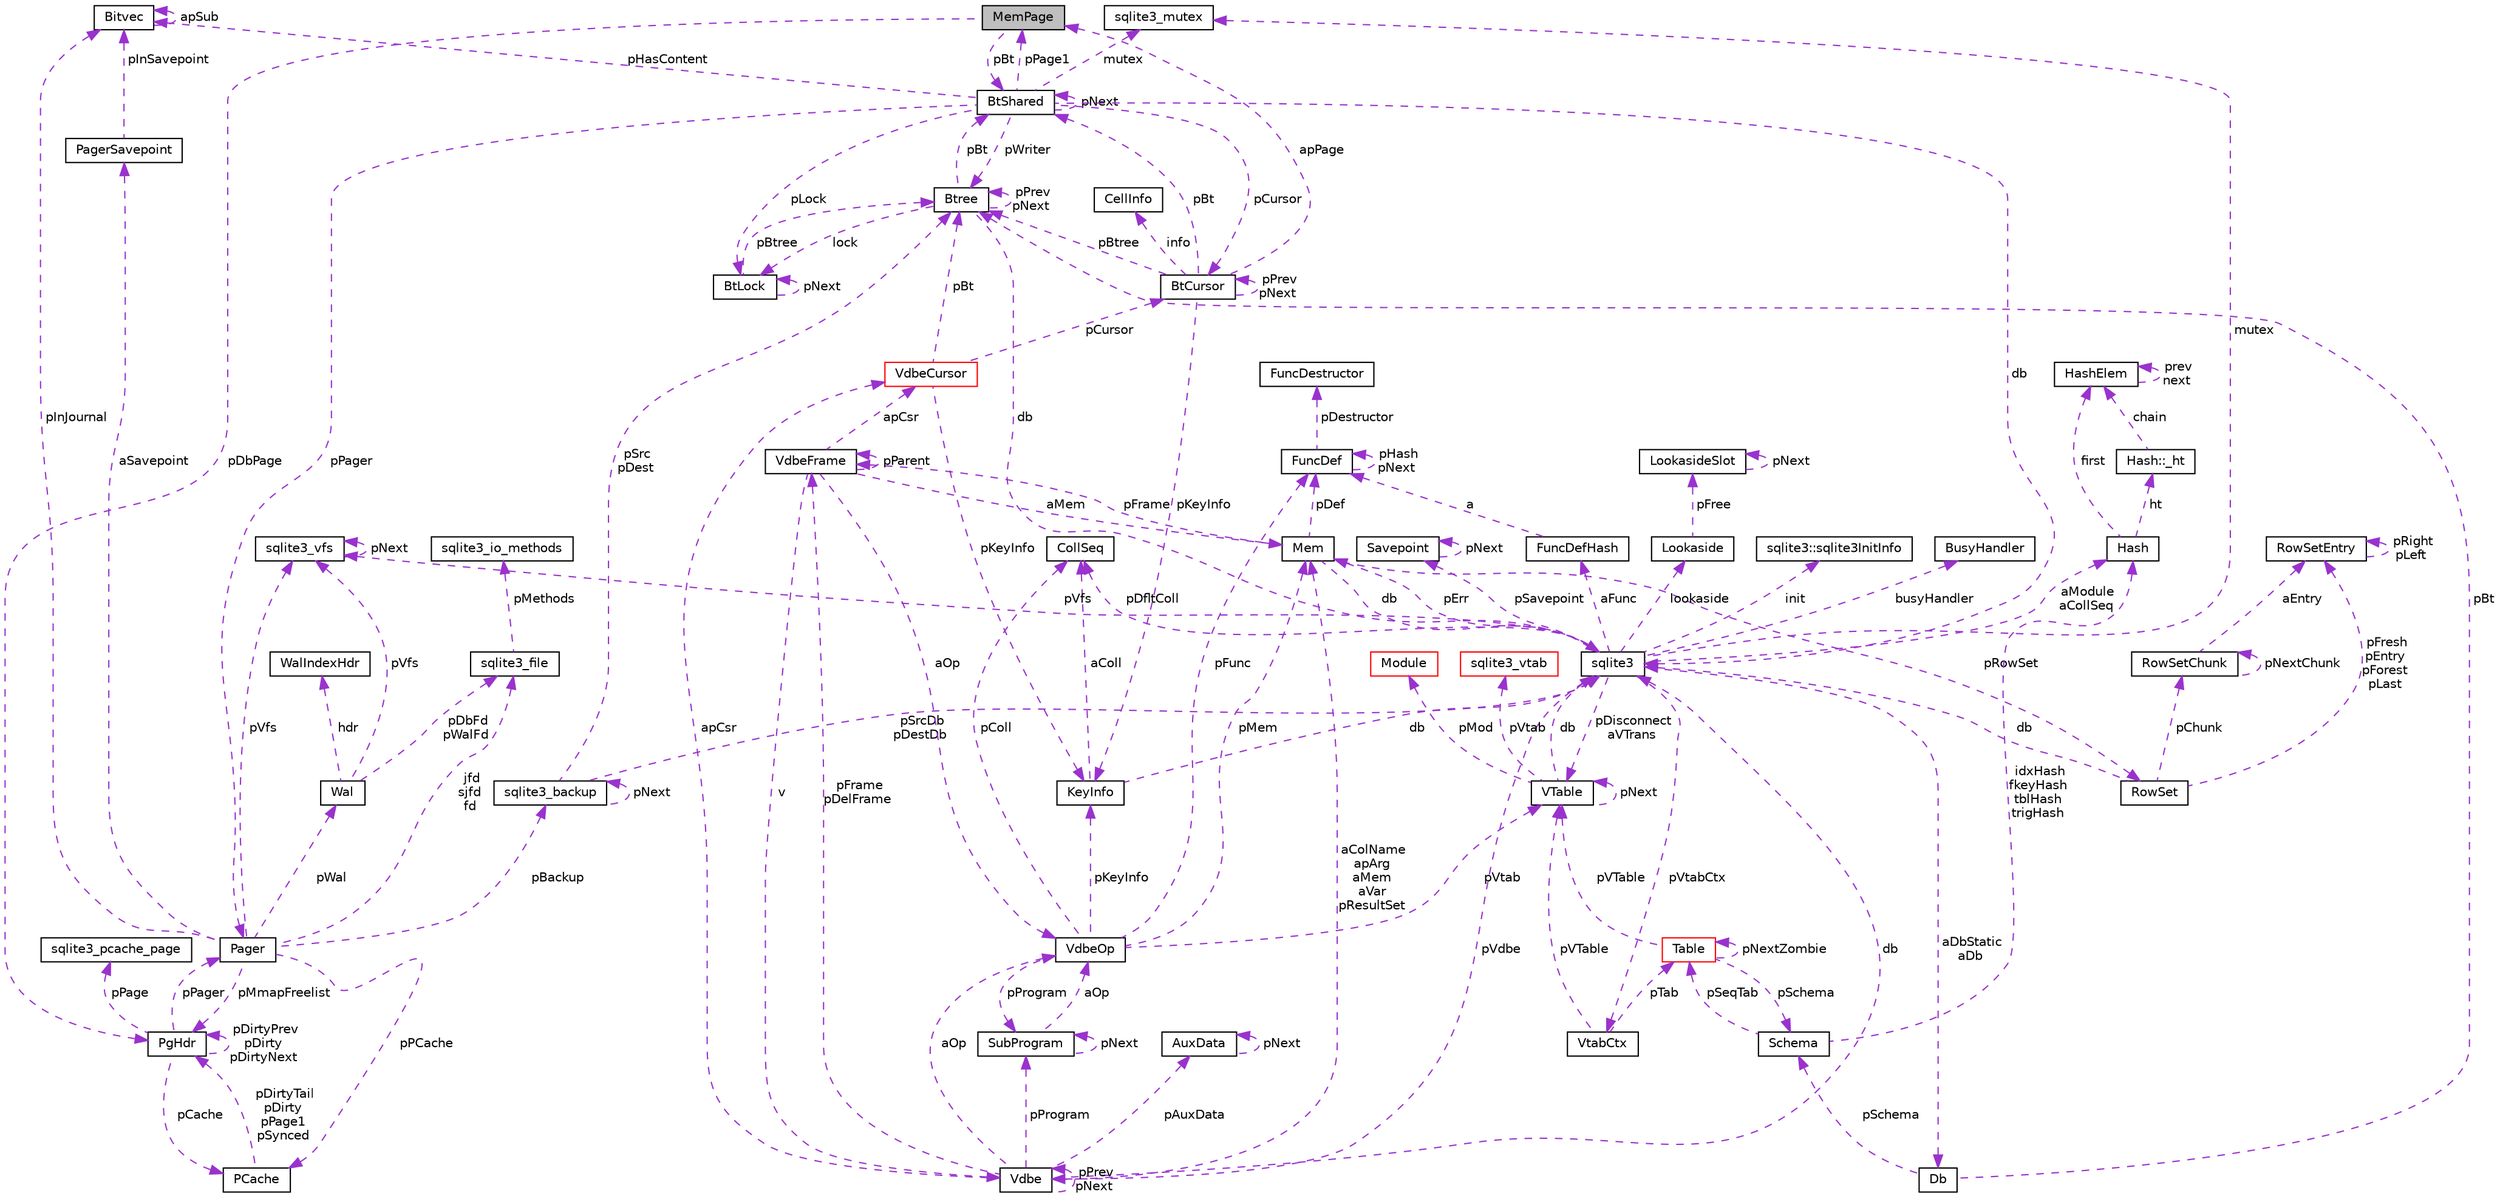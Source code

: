 digraph G
{
 // INTERACTIVE_SVG=YES
  edge [fontname="Helvetica",fontsize="10",labelfontname="Helvetica",labelfontsize="10"];
  node [fontname="Helvetica",fontsize="10",shape=record];
  Node1 [label="MemPage",height=0.2,width=0.4,color="black", fillcolor="grey75", style="filled" fontcolor="black"];
  Node2 -> Node1 [dir="back",color="darkorchid3",fontsize="10",style="dashed",label=" pBt" ,fontname="Helvetica"];
  Node2 [label="BtShared",height=0.2,width=0.4,color="black", fillcolor="white", style="filled",URL="$d3/d1f/struct_bt_shared.html"];
  Node3 -> Node2 [dir="back",color="darkorchid3",fontsize="10",style="dashed",label=" pCursor" ,fontname="Helvetica"];
  Node3 [label="BtCursor",height=0.2,width=0.4,color="black", fillcolor="white", style="filled",URL="$db/d2c/struct_bt_cursor.html"];
  Node3 -> Node3 [dir="back",color="darkorchid3",fontsize="10",style="dashed",label=" pPrev\npNext" ,fontname="Helvetica"];
  Node4 -> Node3 [dir="back",color="darkorchid3",fontsize="10",style="dashed",label=" info" ,fontname="Helvetica"];
  Node4 [label="CellInfo",height=0.2,width=0.4,color="black", fillcolor="white", style="filled",URL="$de/dbe/struct_cell_info.html"];
  Node2 -> Node3 [dir="back",color="darkorchid3",fontsize="10",style="dashed",label=" pBt" ,fontname="Helvetica"];
  Node1 -> Node3 [dir="back",color="darkorchid3",fontsize="10",style="dashed",label=" apPage" ,fontname="Helvetica"];
  Node5 -> Node3 [dir="back",color="darkorchid3",fontsize="10",style="dashed",label=" pKeyInfo" ,fontname="Helvetica"];
  Node5 [label="KeyInfo",height=0.2,width=0.4,color="black", fillcolor="white", style="filled",URL="$dc/d2f/struct_key_info.html"];
  Node6 -> Node5 [dir="back",color="darkorchid3",fontsize="10",style="dashed",label=" db" ,fontname="Helvetica"];
  Node6 [label="sqlite3",height=0.2,width=0.4,color="black", fillcolor="white", style="filled",URL="$d9/dcd/structsqlite3.html"];
  Node7 -> Node6 [dir="back",color="darkorchid3",fontsize="10",style="dashed",label=" pErr" ,fontname="Helvetica"];
  Node7 [label="Mem",height=0.2,width=0.4,color="black", fillcolor="white", style="filled",URL="$df/d48/struct_mem.html"];
  Node6 -> Node7 [dir="back",color="darkorchid3",fontsize="10",style="dashed",label=" db" ,fontname="Helvetica"];
  Node8 -> Node7 [dir="back",color="darkorchid3",fontsize="10",style="dashed",label=" pFrame" ,fontname="Helvetica"];
  Node8 [label="VdbeFrame",height=0.2,width=0.4,color="black", fillcolor="white", style="filled",URL="$de/d74/struct_vdbe_frame.html"];
  Node7 -> Node8 [dir="back",color="darkorchid3",fontsize="10",style="dashed",label=" aMem" ,fontname="Helvetica"];
  Node9 -> Node8 [dir="back",color="darkorchid3",fontsize="10",style="dashed",label=" v" ,fontname="Helvetica"];
  Node9 [label="Vdbe",height=0.2,width=0.4,color="black", fillcolor="white", style="filled",URL="$db/df8/struct_vdbe.html"];
  Node9 -> Node9 [dir="back",color="darkorchid3",fontsize="10",style="dashed",label=" pPrev\npNext" ,fontname="Helvetica"];
  Node7 -> Node9 [dir="back",color="darkorchid3",fontsize="10",style="dashed",label=" aColName\napArg\naMem\naVar\npResultSet" ,fontname="Helvetica"];
  Node6 -> Node9 [dir="back",color="darkorchid3",fontsize="10",style="dashed",label=" db" ,fontname="Helvetica"];
  Node8 -> Node9 [dir="back",color="darkorchid3",fontsize="10",style="dashed",label=" pFrame\npDelFrame" ,fontname="Helvetica"];
  Node10 -> Node9 [dir="back",color="darkorchid3",fontsize="10",style="dashed",label=" pAuxData" ,fontname="Helvetica"];
  Node10 [label="AuxData",height=0.2,width=0.4,color="black", fillcolor="white", style="filled",URL="$d5/d59/struct_aux_data.html"];
  Node10 -> Node10 [dir="back",color="darkorchid3",fontsize="10",style="dashed",label=" pNext" ,fontname="Helvetica"];
  Node11 -> Node9 [dir="back",color="darkorchid3",fontsize="10",style="dashed",label=" pProgram" ,fontname="Helvetica"];
  Node11 [label="SubProgram",height=0.2,width=0.4,color="black", fillcolor="white", style="filled",URL="$d4/d16/struct_sub_program.html"];
  Node11 -> Node11 [dir="back",color="darkorchid3",fontsize="10",style="dashed",label=" pNext" ,fontname="Helvetica"];
  Node12 -> Node11 [dir="back",color="darkorchid3",fontsize="10",style="dashed",label=" aOp" ,fontname="Helvetica"];
  Node12 [label="VdbeOp",height=0.2,width=0.4,color="black", fillcolor="white", style="filled",URL="$d2/dd9/struct_vdbe_op.html"];
  Node7 -> Node12 [dir="back",color="darkorchid3",fontsize="10",style="dashed",label=" pMem" ,fontname="Helvetica"];
  Node13 -> Node12 [dir="back",color="darkorchid3",fontsize="10",style="dashed",label=" pColl" ,fontname="Helvetica"];
  Node13 [label="CollSeq",height=0.2,width=0.4,color="black", fillcolor="white", style="filled",URL="$d0/d7d/struct_coll_seq.html"];
  Node14 -> Node12 [dir="back",color="darkorchid3",fontsize="10",style="dashed",label=" pVtab" ,fontname="Helvetica"];
  Node14 [label="VTable",height=0.2,width=0.4,color="black", fillcolor="white", style="filled",URL="$db/d7e/struct_v_table.html"];
  Node6 -> Node14 [dir="back",color="darkorchid3",fontsize="10",style="dashed",label=" db" ,fontname="Helvetica"];
  Node14 -> Node14 [dir="back",color="darkorchid3",fontsize="10",style="dashed",label=" pNext" ,fontname="Helvetica"];
  Node15 -> Node14 [dir="back",color="darkorchid3",fontsize="10",style="dashed",label=" pMod" ,fontname="Helvetica"];
  Node15 [label="Module",height=0.2,width=0.4,color="red", fillcolor="white", style="filled",URL="$d0/d3b/struct_module.html"];
  Node16 -> Node14 [dir="back",color="darkorchid3",fontsize="10",style="dashed",label=" pVtab" ,fontname="Helvetica"];
  Node16 [label="sqlite3_vtab",height=0.2,width=0.4,color="red", fillcolor="white", style="filled",URL="$d3/d12/structsqlite3__vtab.html"];
  Node11 -> Node12 [dir="back",color="darkorchid3",fontsize="10",style="dashed",label=" pProgram" ,fontname="Helvetica"];
  Node5 -> Node12 [dir="back",color="darkorchid3",fontsize="10",style="dashed",label=" pKeyInfo" ,fontname="Helvetica"];
  Node17 -> Node12 [dir="back",color="darkorchid3",fontsize="10",style="dashed",label=" pFunc" ,fontname="Helvetica"];
  Node17 [label="FuncDef",height=0.2,width=0.4,color="black", fillcolor="white", style="filled",URL="$df/d38/struct_func_def.html"];
  Node18 -> Node17 [dir="back",color="darkorchid3",fontsize="10",style="dashed",label=" pDestructor" ,fontname="Helvetica"];
  Node18 [label="FuncDestructor",height=0.2,width=0.4,color="black", fillcolor="white", style="filled",URL="$d5/da4/struct_func_destructor.html"];
  Node17 -> Node17 [dir="back",color="darkorchid3",fontsize="10",style="dashed",label=" pHash\npNext" ,fontname="Helvetica"];
  Node19 -> Node9 [dir="back",color="darkorchid3",fontsize="10",style="dashed",label=" apCsr" ,fontname="Helvetica"];
  Node19 [label="VdbeCursor",height=0.2,width=0.4,color="red", fillcolor="white", style="filled",URL="$d5/dd1/struct_vdbe_cursor.html"];
  Node3 -> Node19 [dir="back",color="darkorchid3",fontsize="10",style="dashed",label=" pCursor" ,fontname="Helvetica"];
  Node5 -> Node19 [dir="back",color="darkorchid3",fontsize="10",style="dashed",label=" pKeyInfo" ,fontname="Helvetica"];
  Node20 -> Node19 [dir="back",color="darkorchid3",fontsize="10",style="dashed",label=" pBt" ,fontname="Helvetica"];
  Node20 [label="Btree",height=0.2,width=0.4,color="black", fillcolor="white", style="filled",URL="$d9/d90/struct_btree.html"];
  Node2 -> Node20 [dir="back",color="darkorchid3",fontsize="10",style="dashed",label=" pBt" ,fontname="Helvetica"];
  Node6 -> Node20 [dir="back",color="darkorchid3",fontsize="10",style="dashed",label=" db" ,fontname="Helvetica"];
  Node21 -> Node20 [dir="back",color="darkorchid3",fontsize="10",style="dashed",label=" lock" ,fontname="Helvetica"];
  Node21 [label="BtLock",height=0.2,width=0.4,color="black", fillcolor="white", style="filled",URL="$d1/d28/struct_bt_lock.html"];
  Node21 -> Node21 [dir="back",color="darkorchid3",fontsize="10",style="dashed",label=" pNext" ,fontname="Helvetica"];
  Node20 -> Node21 [dir="back",color="darkorchid3",fontsize="10",style="dashed",label=" pBtree" ,fontname="Helvetica"];
  Node20 -> Node20 [dir="back",color="darkorchid3",fontsize="10",style="dashed",label=" pPrev\npNext" ,fontname="Helvetica"];
  Node12 -> Node9 [dir="back",color="darkorchid3",fontsize="10",style="dashed",label=" aOp" ,fontname="Helvetica"];
  Node8 -> Node8 [dir="back",color="darkorchid3",fontsize="10",style="dashed",label=" pParent" ,fontname="Helvetica"];
  Node19 -> Node8 [dir="back",color="darkorchid3",fontsize="10",style="dashed",label=" apCsr" ,fontname="Helvetica"];
  Node12 -> Node8 [dir="back",color="darkorchid3",fontsize="10",style="dashed",label=" aOp" ,fontname="Helvetica"];
  Node22 -> Node7 [dir="back",color="darkorchid3",fontsize="10",style="dashed",label=" pRowSet" ,fontname="Helvetica"];
  Node22 [label="RowSet",height=0.2,width=0.4,color="black", fillcolor="white", style="filled",URL="$d5/d67/struct_row_set.html"];
  Node6 -> Node22 [dir="back",color="darkorchid3",fontsize="10",style="dashed",label=" db" ,fontname="Helvetica"];
  Node23 -> Node22 [dir="back",color="darkorchid3",fontsize="10",style="dashed",label=" pChunk" ,fontname="Helvetica"];
  Node23 [label="RowSetChunk",height=0.2,width=0.4,color="black", fillcolor="white", style="filled",URL="$d0/dd7/struct_row_set_chunk.html"];
  Node23 -> Node23 [dir="back",color="darkorchid3",fontsize="10",style="dashed",label=" pNextChunk" ,fontname="Helvetica"];
  Node24 -> Node23 [dir="back",color="darkorchid3",fontsize="10",style="dashed",label=" aEntry" ,fontname="Helvetica"];
  Node24 [label="RowSetEntry",height=0.2,width=0.4,color="black", fillcolor="white", style="filled",URL="$da/d66/struct_row_set_entry.html"];
  Node24 -> Node24 [dir="back",color="darkorchid3",fontsize="10",style="dashed",label=" pRight\npLeft" ,fontname="Helvetica"];
  Node24 -> Node22 [dir="back",color="darkorchid3",fontsize="10",style="dashed",label=" pFresh\npEntry\npForest\npLast" ,fontname="Helvetica"];
  Node17 -> Node7 [dir="back",color="darkorchid3",fontsize="10",style="dashed",label=" pDef" ,fontname="Helvetica"];
  Node9 -> Node6 [dir="back",color="darkorchid3",fontsize="10",style="dashed",label=" pVdbe" ,fontname="Helvetica"];
  Node25 -> Node6 [dir="back",color="darkorchid3",fontsize="10",style="dashed",label=" pSavepoint" ,fontname="Helvetica"];
  Node25 [label="Savepoint",height=0.2,width=0.4,color="black", fillcolor="white", style="filled",URL="$db/dde/struct_savepoint.html"];
  Node25 -> Node25 [dir="back",color="darkorchid3",fontsize="10",style="dashed",label=" pNext" ,fontname="Helvetica"];
  Node26 -> Node6 [dir="back",color="darkorchid3",fontsize="10",style="dashed",label=" aFunc" ,fontname="Helvetica"];
  Node26 [label="FuncDefHash",height=0.2,width=0.4,color="black", fillcolor="white", style="filled",URL="$db/dfc/struct_func_def_hash.html"];
  Node17 -> Node26 [dir="back",color="darkorchid3",fontsize="10",style="dashed",label=" a" ,fontname="Helvetica"];
  Node27 -> Node6 [dir="back",color="darkorchid3",fontsize="10",style="dashed",label=" lookaside" ,fontname="Helvetica"];
  Node27 [label="Lookaside",height=0.2,width=0.4,color="black", fillcolor="white", style="filled",URL="$d4/d8a/struct_lookaside.html"];
  Node28 -> Node27 [dir="back",color="darkorchid3",fontsize="10",style="dashed",label=" pFree" ,fontname="Helvetica"];
  Node28 [label="LookasideSlot",height=0.2,width=0.4,color="black", fillcolor="white", style="filled",URL="$dd/d17/struct_lookaside_slot.html"];
  Node28 -> Node28 [dir="back",color="darkorchid3",fontsize="10",style="dashed",label=" pNext" ,fontname="Helvetica"];
  Node29 -> Node6 [dir="back",color="darkorchid3",fontsize="10",style="dashed",label=" mutex" ,fontname="Helvetica"];
  Node29 [label="sqlite3_mutex",height=0.2,width=0.4,color="black", fillcolor="white", style="filled",URL="$d5/d3c/structsqlite3__mutex.html"];
  Node30 -> Node6 [dir="back",color="darkorchid3",fontsize="10",style="dashed",label=" pVfs" ,fontname="Helvetica"];
  Node30 [label="sqlite3_vfs",height=0.2,width=0.4,color="black", fillcolor="white", style="filled",URL="$d3/d36/structsqlite3__vfs.html"];
  Node30 -> Node30 [dir="back",color="darkorchid3",fontsize="10",style="dashed",label=" pNext" ,fontname="Helvetica"];
  Node31 -> Node6 [dir="back",color="darkorchid3",fontsize="10",style="dashed",label=" init" ,fontname="Helvetica"];
  Node31 [label="sqlite3::sqlite3InitInfo",height=0.2,width=0.4,color="black", fillcolor="white", style="filled",URL="$d7/d84/structsqlite3_1_1sqlite3_init_info.html"];
  Node32 -> Node6 [dir="back",color="darkorchid3",fontsize="10",style="dashed",label=" busyHandler" ,fontname="Helvetica"];
  Node32 [label="BusyHandler",height=0.2,width=0.4,color="black", fillcolor="white", style="filled",URL="$d4/d89/struct_busy_handler.html"];
  Node33 -> Node6 [dir="back",color="darkorchid3",fontsize="10",style="dashed",label=" pVtabCtx" ,fontname="Helvetica"];
  Node33 [label="VtabCtx",height=0.2,width=0.4,color="black", fillcolor="white", style="filled",URL="$de/dae/struct_vtab_ctx.html"];
  Node14 -> Node33 [dir="back",color="darkorchid3",fontsize="10",style="dashed",label=" pVTable" ,fontname="Helvetica"];
  Node34 -> Node33 [dir="back",color="darkorchid3",fontsize="10",style="dashed",label=" pTab" ,fontname="Helvetica"];
  Node34 [label="Table",height=0.2,width=0.4,color="red", fillcolor="white", style="filled",URL="$d5/d0d/struct_table.html"];
  Node35 -> Node34 [dir="back",color="darkorchid3",fontsize="10",style="dashed",label=" pSchema" ,fontname="Helvetica"];
  Node35 [label="Schema",height=0.2,width=0.4,color="black", fillcolor="white", style="filled",URL="$df/d15/struct_schema.html"];
  Node34 -> Node35 [dir="back",color="darkorchid3",fontsize="10",style="dashed",label=" pSeqTab" ,fontname="Helvetica"];
  Node36 -> Node35 [dir="back",color="darkorchid3",fontsize="10",style="dashed",label=" idxHash\nfkeyHash\ntblHash\ntrigHash" ,fontname="Helvetica"];
  Node36 [label="Hash",height=0.2,width=0.4,color="black", fillcolor="white", style="filled",URL="$d2/d7a/struct_hash.html"];
  Node37 -> Node36 [dir="back",color="darkorchid3",fontsize="10",style="dashed",label=" ht" ,fontname="Helvetica"];
  Node37 [label="Hash::_ht",height=0.2,width=0.4,color="black", fillcolor="white", style="filled",URL="$dd/d00/struct_hash_1_1__ht.html"];
  Node38 -> Node37 [dir="back",color="darkorchid3",fontsize="10",style="dashed",label=" chain" ,fontname="Helvetica"];
  Node38 [label="HashElem",height=0.2,width=0.4,color="black", fillcolor="white", style="filled",URL="$df/d01/struct_hash_elem.html"];
  Node38 -> Node38 [dir="back",color="darkorchid3",fontsize="10",style="dashed",label=" prev\nnext" ,fontname="Helvetica"];
  Node38 -> Node36 [dir="back",color="darkorchid3",fontsize="10",style="dashed",label=" first" ,fontname="Helvetica"];
  Node14 -> Node34 [dir="back",color="darkorchid3",fontsize="10",style="dashed",label=" pVTable" ,fontname="Helvetica"];
  Node34 -> Node34 [dir="back",color="darkorchid3",fontsize="10",style="dashed",label=" pNextZombie" ,fontname="Helvetica"];
  Node13 -> Node6 [dir="back",color="darkorchid3",fontsize="10",style="dashed",label=" pDfltColl" ,fontname="Helvetica"];
  Node14 -> Node6 [dir="back",color="darkorchid3",fontsize="10",style="dashed",label=" pDisconnect\naVTrans" ,fontname="Helvetica"];
  Node39 -> Node6 [dir="back",color="darkorchid3",fontsize="10",style="dashed",label=" aDbStatic\naDb" ,fontname="Helvetica"];
  Node39 [label="Db",height=0.2,width=0.4,color="black", fillcolor="white", style="filled",URL="$db/dd1/struct_db.html"];
  Node35 -> Node39 [dir="back",color="darkorchid3",fontsize="10",style="dashed",label=" pSchema" ,fontname="Helvetica"];
  Node20 -> Node39 [dir="back",color="darkorchid3",fontsize="10",style="dashed",label=" pBt" ,fontname="Helvetica"];
  Node36 -> Node6 [dir="back",color="darkorchid3",fontsize="10",style="dashed",label=" aModule\naCollSeq" ,fontname="Helvetica"];
  Node13 -> Node5 [dir="back",color="darkorchid3",fontsize="10",style="dashed",label=" aColl" ,fontname="Helvetica"];
  Node20 -> Node3 [dir="back",color="darkorchid3",fontsize="10",style="dashed",label=" pBtree" ,fontname="Helvetica"];
  Node2 -> Node2 [dir="back",color="darkorchid3",fontsize="10",style="dashed",label=" pNext" ,fontname="Helvetica"];
  Node6 -> Node2 [dir="back",color="darkorchid3",fontsize="10",style="dashed",label=" db" ,fontname="Helvetica"];
  Node40 -> Node2 [dir="back",color="darkorchid3",fontsize="10",style="dashed",label=" pHasContent" ,fontname="Helvetica"];
  Node40 [label="Bitvec",height=0.2,width=0.4,color="black", fillcolor="white", style="filled",URL="$d1/d89/struct_bitvec.html"];
  Node40 -> Node40 [dir="back",color="darkorchid3",fontsize="10",style="dashed",label=" apSub" ,fontname="Helvetica"];
  Node29 -> Node2 [dir="back",color="darkorchid3",fontsize="10",style="dashed",label=" mutex" ,fontname="Helvetica"];
  Node21 -> Node2 [dir="back",color="darkorchid3",fontsize="10",style="dashed",label=" pLock" ,fontname="Helvetica"];
  Node1 -> Node2 [dir="back",color="darkorchid3",fontsize="10",style="dashed",label=" pPage1" ,fontname="Helvetica"];
  Node20 -> Node2 [dir="back",color="darkorchid3",fontsize="10",style="dashed",label=" pWriter" ,fontname="Helvetica"];
  Node41 -> Node2 [dir="back",color="darkorchid3",fontsize="10",style="dashed",label=" pPager" ,fontname="Helvetica"];
  Node41 [label="Pager",height=0.2,width=0.4,color="black", fillcolor="white", style="filled",URL="$d0/dba/struct_pager.html"];
  Node42 -> Node41 [dir="back",color="darkorchid3",fontsize="10",style="dashed",label=" pPCache" ,fontname="Helvetica"];
  Node42 [label="PCache",height=0.2,width=0.4,color="black", fillcolor="white", style="filled",URL="$d3/d3e/struct_p_cache.html"];
  Node43 -> Node42 [dir="back",color="darkorchid3",fontsize="10",style="dashed",label=" pDirtyTail\npDirty\npPage1\npSynced" ,fontname="Helvetica"];
  Node43 [label="PgHdr",height=0.2,width=0.4,color="black", fillcolor="white", style="filled",URL="$d7/de5/struct_pg_hdr.html"];
  Node44 -> Node43 [dir="back",color="darkorchid3",fontsize="10",style="dashed",label=" pPage" ,fontname="Helvetica"];
  Node44 [label="sqlite3_pcache_page",height=0.2,width=0.4,color="black", fillcolor="white", style="filled",URL="$d8/d72/structsqlite3__pcache__page.html"];
  Node42 -> Node43 [dir="back",color="darkorchid3",fontsize="10",style="dashed",label=" pCache" ,fontname="Helvetica"];
  Node43 -> Node43 [dir="back",color="darkorchid3",fontsize="10",style="dashed",label=" pDirtyPrev\npDirty\npDirtyNext" ,fontname="Helvetica"];
  Node41 -> Node43 [dir="back",color="darkorchid3",fontsize="10",style="dashed",label=" pPager" ,fontname="Helvetica"];
  Node45 -> Node41 [dir="back",color="darkorchid3",fontsize="10",style="dashed",label=" pBackup" ,fontname="Helvetica"];
  Node45 [label="sqlite3_backup",height=0.2,width=0.4,color="black", fillcolor="white", style="filled",URL="$d4/da8/structsqlite3__backup.html"];
  Node45 -> Node45 [dir="back",color="darkorchid3",fontsize="10",style="dashed",label=" pNext" ,fontname="Helvetica"];
  Node6 -> Node45 [dir="back",color="darkorchid3",fontsize="10",style="dashed",label=" pSrcDb\npDestDb" ,fontname="Helvetica"];
  Node20 -> Node45 [dir="back",color="darkorchid3",fontsize="10",style="dashed",label=" pSrc\npDest" ,fontname="Helvetica"];
  Node40 -> Node41 [dir="back",color="darkorchid3",fontsize="10",style="dashed",label=" pInJournal" ,fontname="Helvetica"];
  Node46 -> Node41 [dir="back",color="darkorchid3",fontsize="10",style="dashed",label=" jfd\nsjfd\nfd" ,fontname="Helvetica"];
  Node46 [label="sqlite3_file",height=0.2,width=0.4,color="black", fillcolor="white", style="filled",URL="$db/db0/structsqlite3__file.html"];
  Node47 -> Node46 [dir="back",color="darkorchid3",fontsize="10",style="dashed",label=" pMethods" ,fontname="Helvetica"];
  Node47 [label="sqlite3_io_methods",height=0.2,width=0.4,color="black", fillcolor="white", style="filled",URL="$d9/df3/structsqlite3__io__methods.html"];
  Node30 -> Node41 [dir="back",color="darkorchid3",fontsize="10",style="dashed",label=" pVfs" ,fontname="Helvetica"];
  Node43 -> Node41 [dir="back",color="darkorchid3",fontsize="10",style="dashed",label=" pMmapFreelist" ,fontname="Helvetica"];
  Node48 -> Node41 [dir="back",color="darkorchid3",fontsize="10",style="dashed",label=" pWal" ,fontname="Helvetica"];
  Node48 [label="Wal",height=0.2,width=0.4,color="black", fillcolor="white", style="filled",URL="$d6/d4d/struct_wal.html"];
  Node46 -> Node48 [dir="back",color="darkorchid3",fontsize="10",style="dashed",label=" pDbFd\npWalFd" ,fontname="Helvetica"];
  Node30 -> Node48 [dir="back",color="darkorchid3",fontsize="10",style="dashed",label=" pVfs" ,fontname="Helvetica"];
  Node49 -> Node48 [dir="back",color="darkorchid3",fontsize="10",style="dashed",label=" hdr" ,fontname="Helvetica"];
  Node49 [label="WalIndexHdr",height=0.2,width=0.4,color="black", fillcolor="white", style="filled",URL="$d8/de9/struct_wal_index_hdr.html"];
  Node50 -> Node41 [dir="back",color="darkorchid3",fontsize="10",style="dashed",label=" aSavepoint" ,fontname="Helvetica"];
  Node50 [label="PagerSavepoint",height=0.2,width=0.4,color="black", fillcolor="white", style="filled",URL="$de/deb/struct_pager_savepoint.html"];
  Node40 -> Node50 [dir="back",color="darkorchid3",fontsize="10",style="dashed",label=" pInSavepoint" ,fontname="Helvetica"];
  Node43 -> Node1 [dir="back",color="darkorchid3",fontsize="10",style="dashed",label=" pDbPage" ,fontname="Helvetica"];
}
